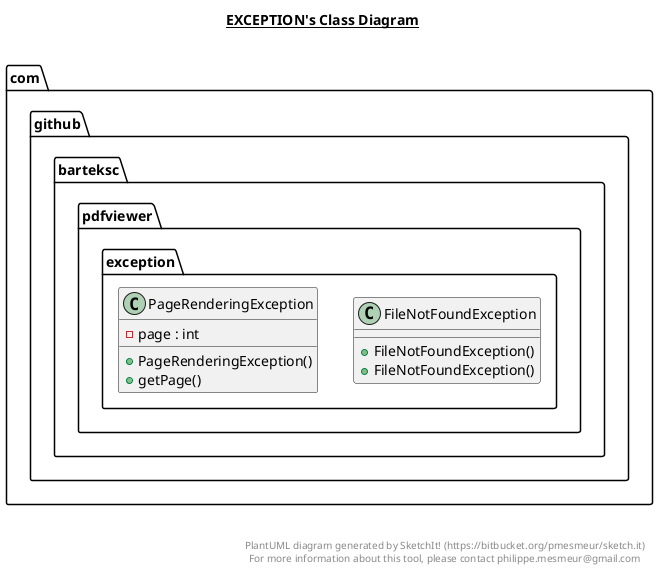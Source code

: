 @startuml

title __EXCEPTION's Class Diagram__\n

  namespace com.github.barteksc.pdfviewer {
    namespace exception {
      class com.github.barteksc.pdfviewer.exception.FileNotFoundException {
          + FileNotFoundException()
          + FileNotFoundException()
      }
    }
  }
  

  namespace com.github.barteksc.pdfviewer {
    namespace exception {
      class com.github.barteksc.pdfviewer.exception.PageRenderingException {
          - page : int
          + PageRenderingException()
          + getPage()
      }
    }
  }
  



right footer


PlantUML diagram generated by SketchIt! (https://bitbucket.org/pmesmeur/sketch.it)
For more information about this tool, please contact philippe.mesmeur@gmail.com
endfooter

@enduml
